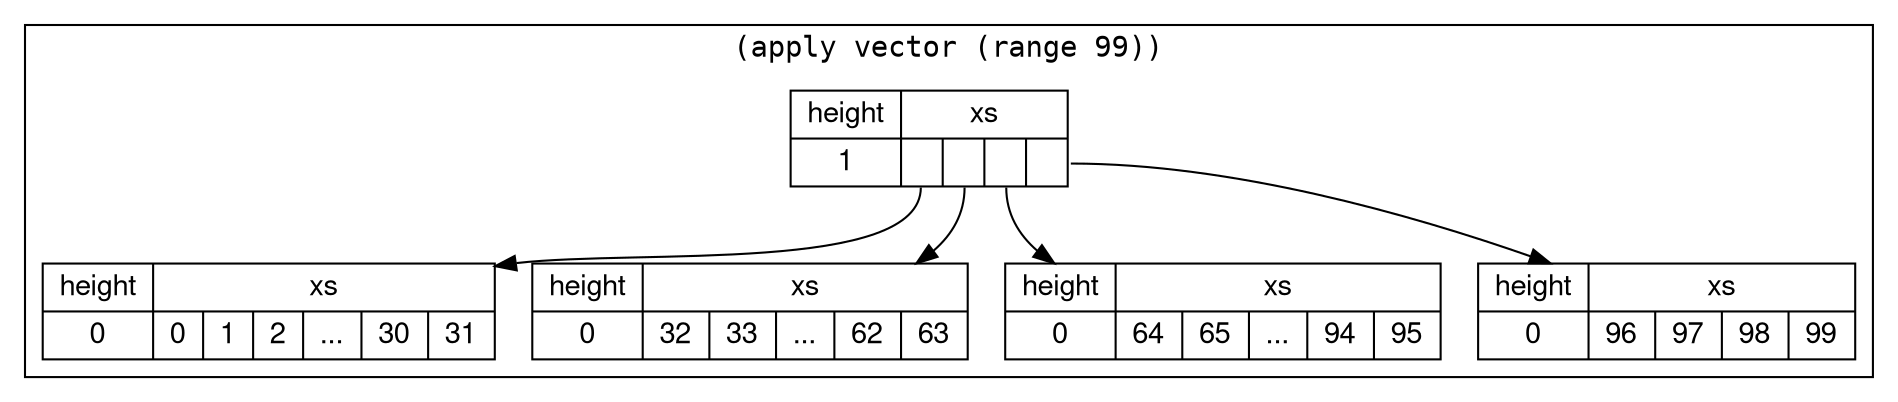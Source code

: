 digraph vector2 {
    graph[rankdir="TD"];
    node[
        fontname="Helvetica,Arial,sans-serif",
        shape=record
    ];
    edge[fontname="Helvetica,Arial,sans-serif"];

    // The ID must start with 'cluster' to get a box around it
    subgraph cluster_2 {
        fontname="monospace"; label="(apply vector (range 99))"

        n1[label="{{height}|{1}}|{{xs}|{<f0>|<f1>|<f2>|<f3>}}"]
        l10[label="{{height}|{0}}|{{xs}|{0|1|2|...|30|31}}"]
        l11[label="{{height}|{0}}|{{xs}|{32|33|...|62|63}}"]
        l12[label="{{height}|{0}}|{{xs}|{64|65|...|94|95}}"]
        l13[label="{{height}|{0}}|{{xs}|{96|97|98|99}}"]

        n1:f0 -> l10;
        n1:f1 -> l11;
        n1:f2 -> l12;
        n1:f3 -> l13;
    }
}
